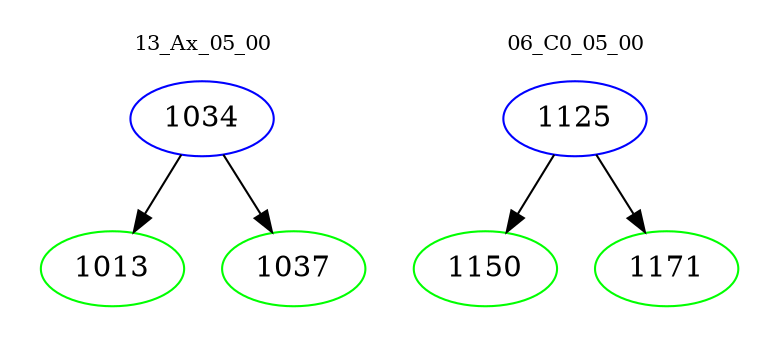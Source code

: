 digraph{
subgraph cluster_0 {
color = white
label = "13_Ax_05_00";
fontsize=10;
T0_1034 [label="1034", color="blue"]
T0_1034 -> T0_1013 [color="black"]
T0_1013 [label="1013", color="green"]
T0_1034 -> T0_1037 [color="black"]
T0_1037 [label="1037", color="green"]
}
subgraph cluster_1 {
color = white
label = "06_C0_05_00";
fontsize=10;
T1_1125 [label="1125", color="blue"]
T1_1125 -> T1_1150 [color="black"]
T1_1150 [label="1150", color="green"]
T1_1125 -> T1_1171 [color="black"]
T1_1171 [label="1171", color="green"]
}
}
